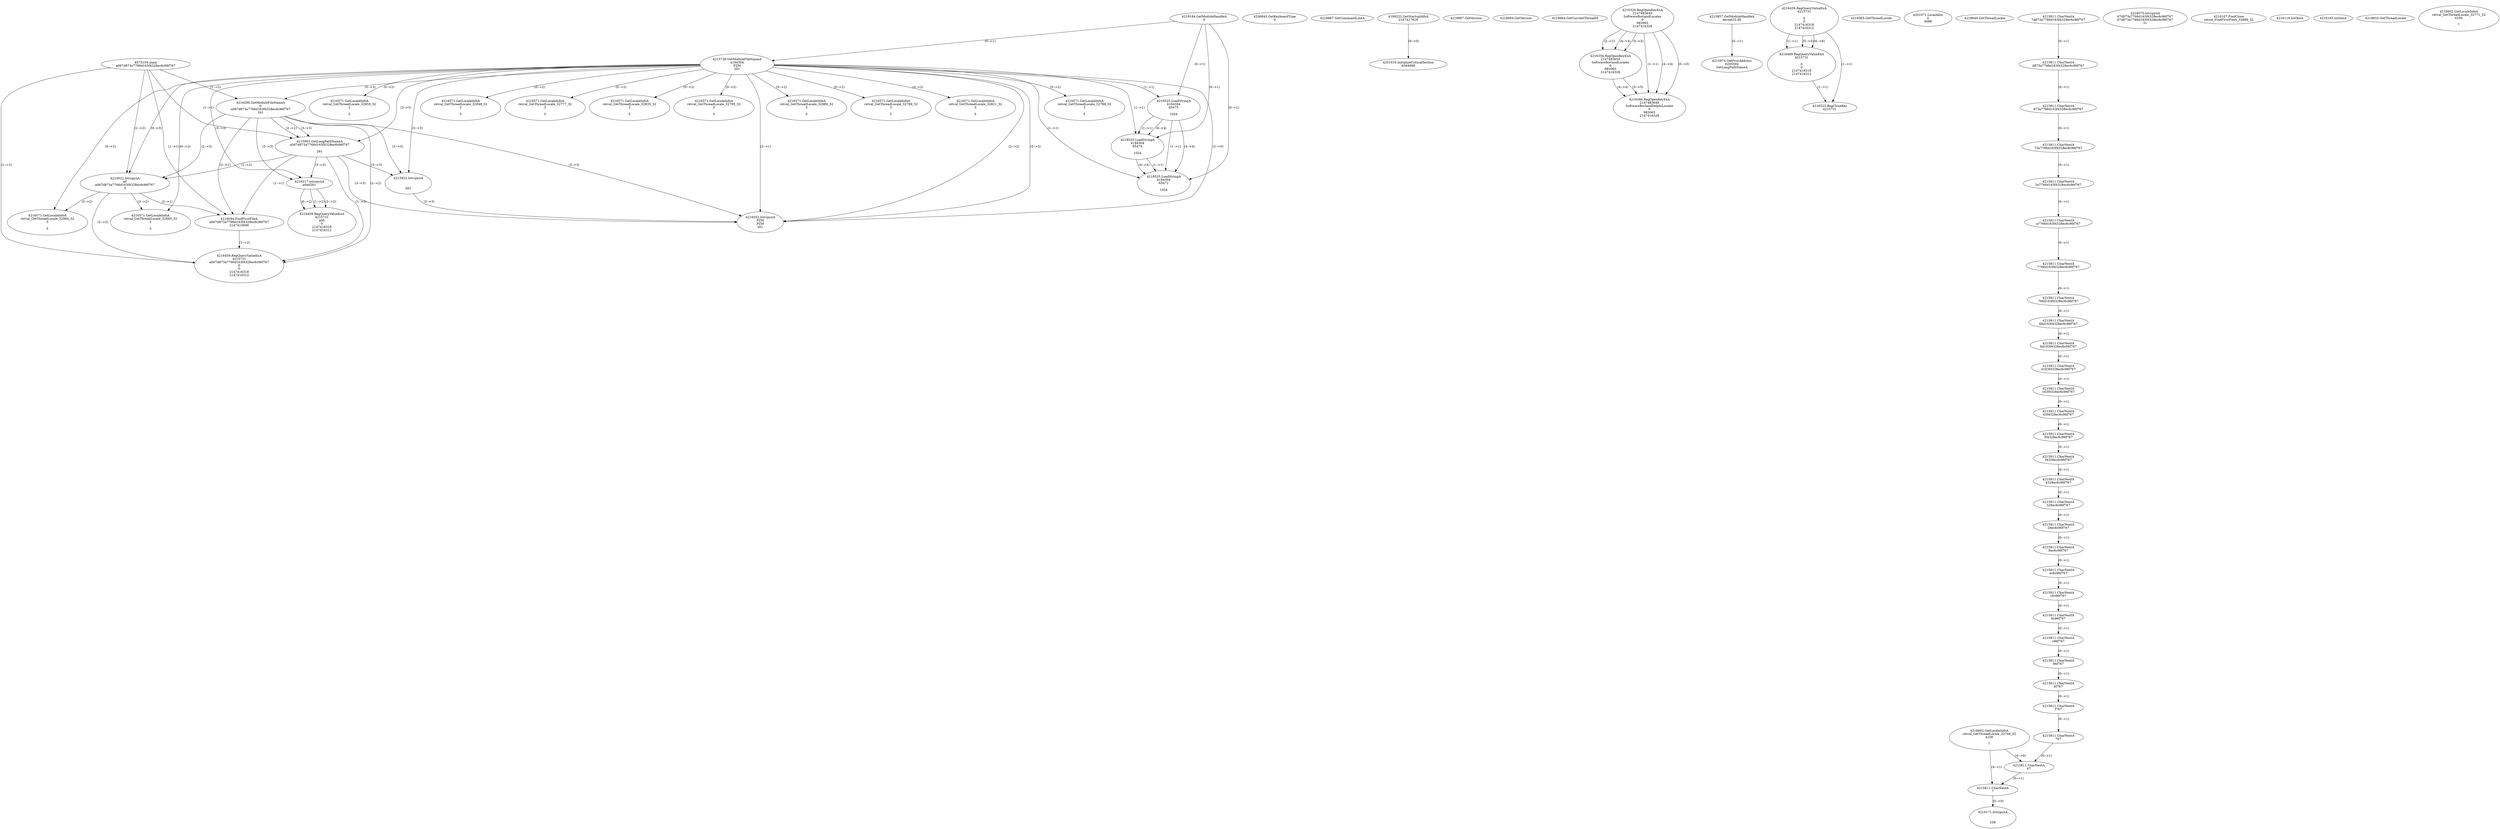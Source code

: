 // Global SCDG with merge call
digraph {
	0 [label="4575104.main
a067d873a7766d163f4328ec6c96f767"]
	1 [label="4219184.GetModuleHandleA
0"]
	2 [label="4206845.GetKeyboardType
0"]
	3 [label="4218867.GetCommandLineA
"]
	4 [label="4199222.GetStartupInfoA
2147417628"]
	5 [label="4218887.GetVersion
"]
	6 [label="4218904.GetVersion
"]
	7 [label="4218964.GetCurrentThreadId
"]
	8 [label="4215726.GetModuleFileNameA
4194304
PZM
261"]
	1 -> 8 [label="(0-->1)"]
	9 [label="4216296.GetModuleFileNameA
0
a067d873a7766d163f4328ec6c96f767
261"]
	0 -> 9 [label="(1-->2)"]
	8 -> 9 [label="(3-->3)"]
	10 [label="4216326.RegOpenKeyExA
2147483649
Software\Borland\Locales
0
983065
2147416328"]
	11 [label="4215857.GetModuleHandleA
kernel32.dll"]
	12 [label="4215874.GetProcAddress
6295592
GetLongPathNameA"]
	11 -> 12 [label="(0-->1)"]
	13 [label="4215901.GetLongPathNameA
a067d873a7766d163f4328ec6c96f767

261"]
	0 -> 13 [label="(1-->1)"]
	9 -> 13 [label="(2-->1)"]
	8 -> 13 [label="(3-->3)"]
	9 -> 13 [label="(3-->3)"]
	14 [label="4215922.lstrcpynA


261"]
	8 -> 14 [label="(3-->3)"]
	9 -> 14 [label="(3-->3)"]
	13 -> 14 [label="(3-->3)"]
	15 [label="4216459.RegQueryValueExA
4215731

0
0
2147416318
2147416312"]
	16 [label="4216489.RegQueryValueExA
4215731

0
0
2147416318
2147416312"]
	15 -> 16 [label="(1-->1)"]
	15 -> 16 [label="(5-->5)"]
	15 -> 16 [label="(6-->6)"]
	17 [label="4216523.RegCloseKey
4215731"]
	15 -> 17 [label="(1-->1)"]
	16 -> 17 [label="(1-->1)"]
	18 [label="4216552.lstrcpynA
PZM
PZM
261"]
	8 -> 18 [label="(2-->1)"]
	8 -> 18 [label="(2-->2)"]
	8 -> 18 [label="(3-->3)"]
	9 -> 18 [label="(3-->3)"]
	13 -> 18 [label="(3-->3)"]
	14 -> 18 [label="(3-->3)"]
	8 -> 18 [label="(2-->0)"]
	19 [label="4216565.GetThreadLocale
"]
	20 [label="4216571.GetLocaleInfoA
retval_GetThreadLocale_32788_32
3

5"]
	8 -> 20 [label="(0-->2)"]
	21 [label="4218525.LoadStringA
4194304
65475

1024"]
	1 -> 21 [label="(0-->1)"]
	8 -> 21 [label="(1-->1)"]
	22 [label="4218525.LoadStringA
4194304
65474

1024"]
	1 -> 22 [label="(0-->1)"]
	8 -> 22 [label="(1-->1)"]
	21 -> 22 [label="(1-->1)"]
	21 -> 22 [label="(4-->4)"]
	23 [label="4218525.LoadStringA
4194304
65472

1024"]
	1 -> 23 [label="(0-->1)"]
	8 -> 23 [label="(1-->1)"]
	21 -> 23 [label="(1-->1)"]
	22 -> 23 [label="(1-->1)"]
	21 -> 23 [label="(4-->4)"]
	22 -> 23 [label="(4-->4)"]
	24 [label="4201010.InitializeCriticalSection
4584908"]
	4 -> 24 [label="(0-->0)"]
	25 [label="4201071.LocalAlloc
0
4088"]
	26 [label="4218949.GetThreadLocale
"]
	27 [label="4218602.GetLocaleInfoA
retval_GetThreadLocale_32768_32
4100

7"]
	28 [label="4216571.GetLocaleInfoA
retval_GetThreadLocale_32855_32
3

5"]
	8 -> 28 [label="(0-->2)"]
	29 [label="4216356.RegOpenKeyExA
2147483650
Software\Borland\Locales
0
983065
2147416328"]
	10 -> 29 [label="(2-->2)"]
	10 -> 29 [label="(4-->4)"]
	10 -> 29 [label="(5-->5)"]
	30 [label="4216386.RegOpenKeyExA
2147483649
Software\Borland\Delphi\Locales
0
983065
2147416328"]
	10 -> 30 [label="(1-->1)"]
	10 -> 30 [label="(4-->4)"]
	29 -> 30 [label="(4-->4)"]
	10 -> 30 [label="(5-->5)"]
	29 -> 30 [label="(5-->5)"]
	31 [label="4216022.lstrcpynA
a0
a067d873a7766d163f4328ec6c96f767
3"]
	0 -> 31 [label="(1-->2)"]
	9 -> 31 [label="(2-->2)"]
	13 -> 31 [label="(1-->2)"]
	8 -> 31 [label="(0-->3)"]
	32 [label="4215811.CharNextA
7d873a7766d163f4328ec6c96f767"]
	33 [label="4215811.CharNextA
d873a7766d163f4328ec6c96f767"]
	32 -> 33 [label="(0-->1)"]
	34 [label="4215811.CharNextA
873a7766d163f4328ec6c96f767"]
	33 -> 34 [label="(0-->1)"]
	35 [label="4215811.CharNextA
73a7766d163f4328ec6c96f767"]
	34 -> 35 [label="(0-->1)"]
	36 [label="4215811.CharNextA
3a7766d163f4328ec6c96f767"]
	35 -> 36 [label="(0-->1)"]
	37 [label="4215811.CharNextA
a7766d163f4328ec6c96f767"]
	36 -> 37 [label="(0-->1)"]
	38 [label="4215811.CharNextA
7766d163f4328ec6c96f767"]
	37 -> 38 [label="(0-->1)"]
	39 [label="4215811.CharNextA
766d163f4328ec6c96f767"]
	38 -> 39 [label="(0-->1)"]
	40 [label="4215811.CharNextA
66d163f4328ec6c96f767"]
	39 -> 40 [label="(0-->1)"]
	41 [label="4215811.CharNextA
6d163f4328ec6c96f767"]
	40 -> 41 [label="(0-->1)"]
	42 [label="4215811.CharNextA
d163f4328ec6c96f767"]
	41 -> 42 [label="(0-->1)"]
	43 [label="4215811.CharNextA
163f4328ec6c96f767"]
	42 -> 43 [label="(0-->1)"]
	44 [label="4215811.CharNextA
63f4328ec6c96f767"]
	43 -> 44 [label="(0-->1)"]
	45 [label="4215811.CharNextA
3f4328ec6c96f767"]
	44 -> 45 [label="(0-->1)"]
	46 [label="4215811.CharNextA
f4328ec6c96f767"]
	45 -> 46 [label="(0-->1)"]
	47 [label="4215811.CharNextA
4328ec6c96f767"]
	46 -> 47 [label="(0-->1)"]
	48 [label="4215811.CharNextA
328ec6c96f767"]
	47 -> 48 [label="(0-->1)"]
	49 [label="4215811.CharNextA
28ec6c96f767"]
	48 -> 49 [label="(0-->1)"]
	50 [label="4215811.CharNextA
8ec6c96f767"]
	49 -> 50 [label="(0-->1)"]
	51 [label="4215811.CharNextA
ec6c96f767"]
	50 -> 51 [label="(0-->1)"]
	52 [label="4215811.CharNextA
c6c96f767"]
	51 -> 52 [label="(0-->1)"]
	53 [label="4215811.CharNextA
6c96f767"]
	52 -> 53 [label="(0-->1)"]
	54 [label="4215811.CharNextA
c96f767"]
	53 -> 54 [label="(0-->1)"]
	55 [label="4215811.CharNextA
96f767"]
	54 -> 55 [label="(0-->1)"]
	56 [label="4215811.CharNextA
6f767"]
	55 -> 56 [label="(0-->1)"]
	57 [label="4215811.CharNextA
f767"]
	56 -> 57 [label="(0-->1)"]
	58 [label="4215811.CharNextA
767"]
	57 -> 58 [label="(0-->1)"]
	59 [label="4215811.CharNextA
67"]
	58 -> 59 [label="(0-->1)"]
	27 -> 59 [label="(4-->0)"]
	60 [label="4215811.CharNextA
7"]
	27 -> 60 [label="(4-->1)"]
	59 -> 60 [label="(0-->1)"]
	61 [label="4216075.lstrcpynA
67d873a7766d163f4328ec6c96f767
67d873a7766d163f4328ec6c96f767
31"]
	62 [label="4216094.FindFirstFileA
a067d873a7766d163f4328ec6c96f767
2147415690"]
	0 -> 62 [label="(1-->1)"]
	9 -> 62 [label="(2-->1)"]
	13 -> 62 [label="(1-->1)"]
	31 -> 62 [label="(2-->1)"]
	63 [label="4216107.FindClose
retval_FindFirstFileA_32899_32"]
	64 [label="4216119.lstrlenA
"]
	65 [label="4216171.lstrcpynA


258"]
	60 -> 65 [label="(0-->0)"]
	66 [label="4216183.lstrlenA
"]
	67 [label="4216217.lstrcpynA
a0\
a0\
261"]
	8 -> 67 [label="(3-->3)"]
	9 -> 67 [label="(3-->3)"]
	13 -> 67 [label="(3-->3)"]
	68 [label="4216459.RegQueryValueExA
4215731
a0\
0
0
2147416318
2147416312"]
	67 -> 68 [label="(1-->2)"]
	67 -> 68 [label="(2-->2)"]
	67 -> 68 [label="(0-->2)"]
	69 [label="4216571.GetLocaleInfoA
retval_GetThreadLocale_32964_32
3

5"]
	8 -> 69 [label="(0-->2)"]
	31 -> 69 [label="(3-->2)"]
	70 [label="4216459.RegQueryValueExA
4215731
a067d873a7766d163f4328ec6c96f767
0
0
2147416318
2147416312"]
	0 -> 70 [label="(1-->2)"]
	9 -> 70 [label="(2-->2)"]
	13 -> 70 [label="(1-->2)"]
	31 -> 70 [label="(2-->2)"]
	62 -> 70 [label="(1-->2)"]
	71 [label="4216571.GetLocaleInfoA
retval_GetThreadLocale_32895_32
3

5"]
	8 -> 71 [label="(0-->2)"]
	31 -> 71 [label="(3-->2)"]
	72 [label="4218932.GetThreadLocale
"]
	73 [label="4218602.GetLocaleInfoA
retval_GetThreadLocale_32771_32
4100

7"]
	74 [label="4216571.GetLocaleInfoA
retval_GetThreadLocale_32848_32
3

5"]
	8 -> 74 [label="(0-->2)"]
	75 [label="4216571.GetLocaleInfoA
retval_GetThreadLocale_32777_32
3

5"]
	8 -> 75 [label="(0-->2)"]
	76 [label="4216571.GetLocaleInfoA
retval_GetThreadLocale_32835_32
3

5"]
	8 -> 76 [label="(0-->2)"]
	77 [label="4216571.GetLocaleInfoA
retval_GetThreadLocale_32785_32
3

5"]
	8 -> 77 [label="(0-->2)"]
	78 [label="4216571.GetLocaleInfoA
retval_GetThreadLocale_32880_32
3

5"]
	8 -> 78 [label="(0-->2)"]
	79 [label="4216571.GetLocaleInfoA
retval_GetThreadLocale_32789_32
3

5"]
	8 -> 79 [label="(0-->2)"]
	80 [label="4216571.GetLocaleInfoA
retval_GetThreadLocale_32821_32
3

5"]
	8 -> 80 [label="(0-->2)"]
}
